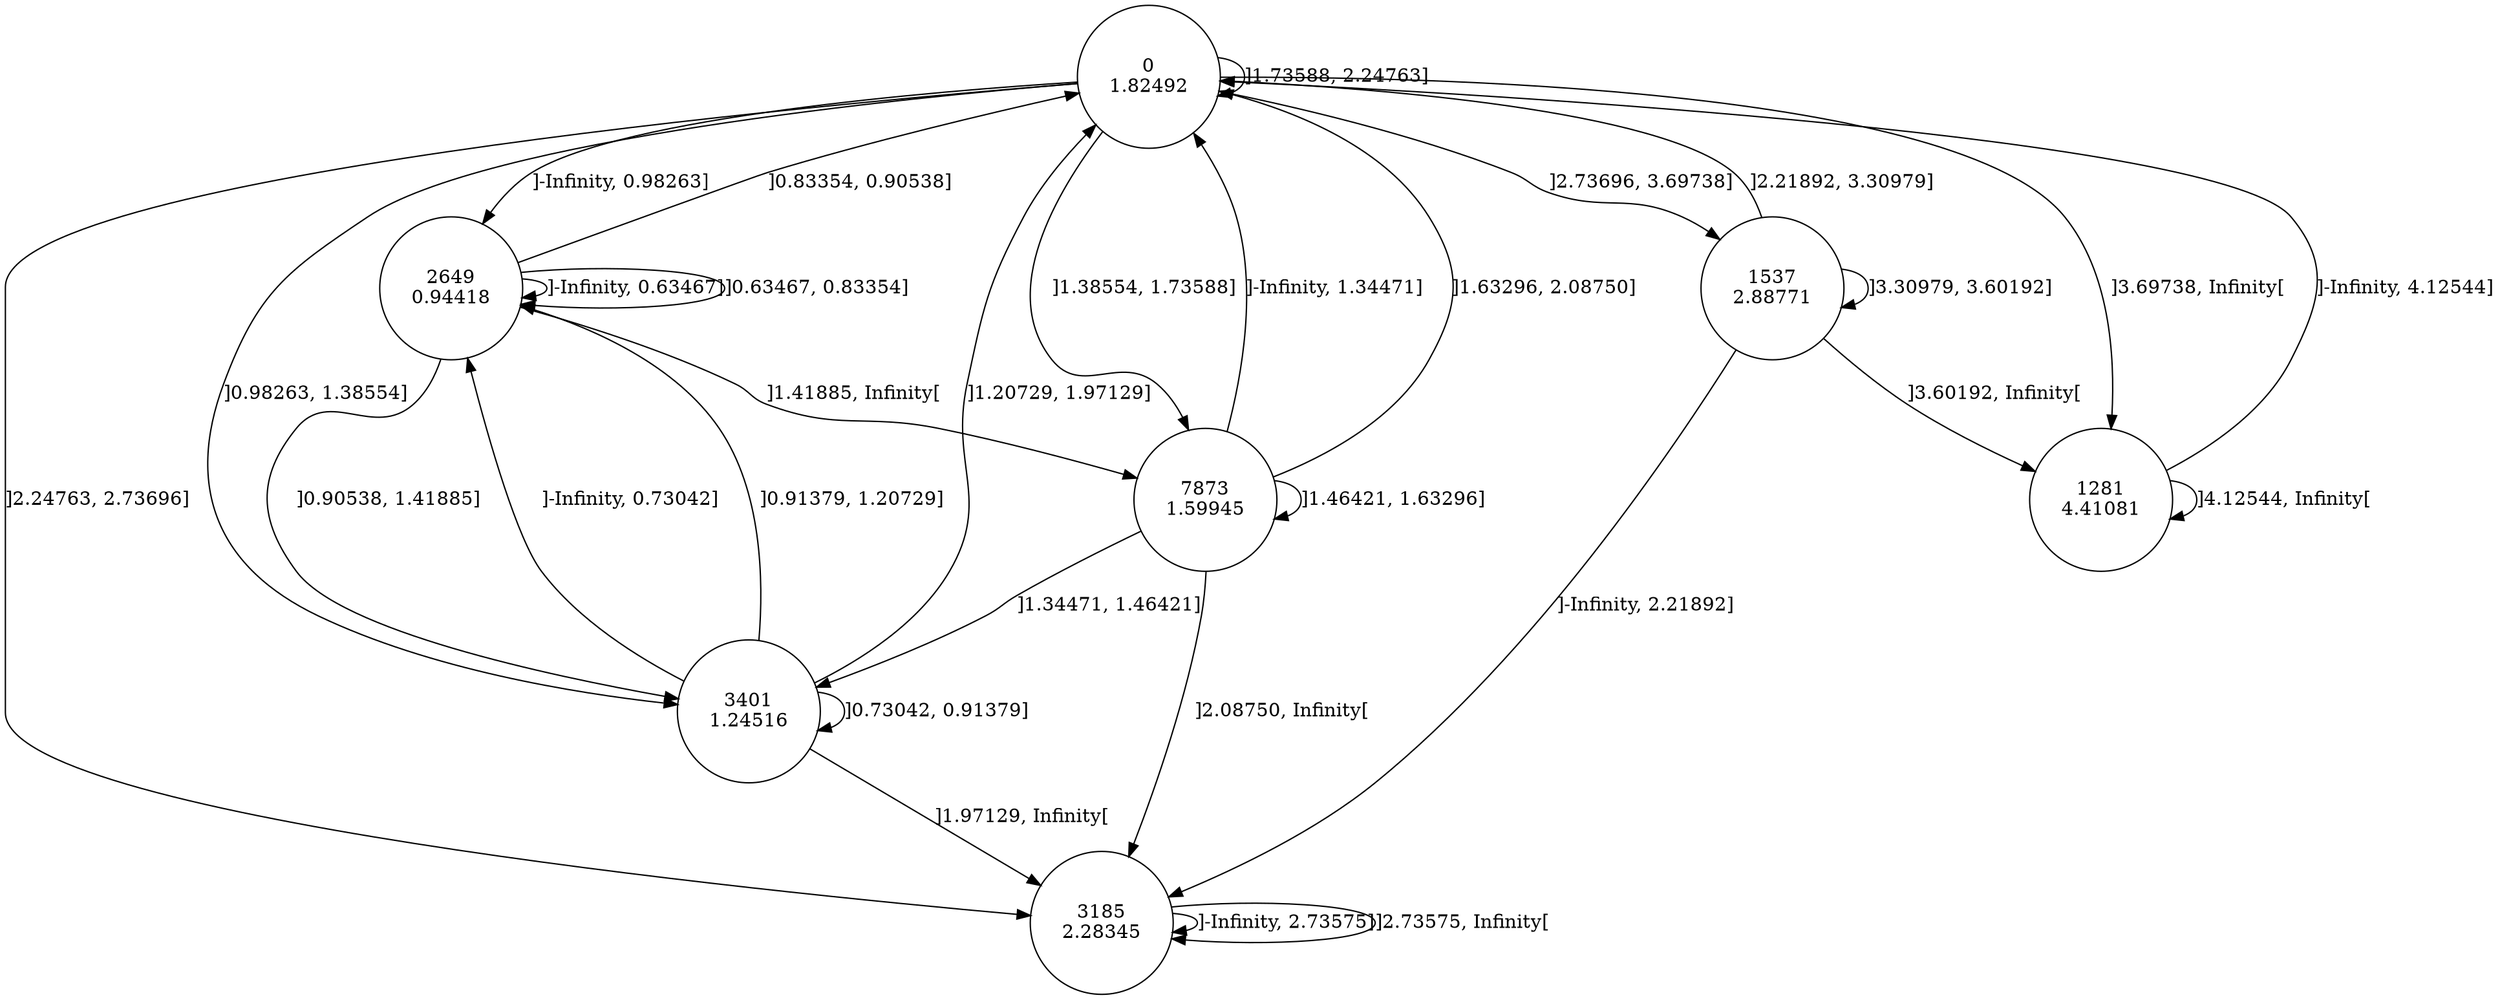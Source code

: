 digraph DFA {
0 [shape=circle, label="0\n1.82492"];
	0 -> 2649 [label="]-Infinity, 0.98263]"];
	0 -> 3401 [label="]0.98263, 1.38554]"];
	0 -> 7873 [label="]1.38554, 1.73588]"];
	0 -> 0 [label="]1.73588, 2.24763]"];
	0 -> 3185 [label="]2.24763, 2.73696]"];
	0 -> 1537 [label="]2.73696, 3.69738]"];
	0 -> 1281 [label="]3.69738, Infinity["];
1281 [shape=circle, label="1281\n4.41081"];
	1281 -> 0 [label="]-Infinity, 4.12544]"];
	1281 -> 1281 [label="]4.12544, Infinity["];
1537 [shape=circle, label="1537\n2.88771"];
	1537 -> 3185 [label="]-Infinity, 2.21892]"];
	1537 -> 0 [label="]2.21892, 3.30979]"];
	1537 -> 1537 [label="]3.30979, 3.60192]"];
	1537 -> 1281 [label="]3.60192, Infinity["];
3185 [shape=circle, label="3185\n2.28345"];
	3185 -> 3185 [label="]-Infinity, 2.73575]"];
	3185 -> 3185 [label="]2.73575, Infinity["];
7873 [shape=circle, label="7873\n1.59945"];
	7873 -> 0 [label="]-Infinity, 1.34471]"];
	7873 -> 3401 [label="]1.34471, 1.46421]"];
	7873 -> 7873 [label="]1.46421, 1.63296]"];
	7873 -> 0 [label="]1.63296, 2.08750]"];
	7873 -> 3185 [label="]2.08750, Infinity["];
3401 [shape=circle, label="3401\n1.24516"];
	3401 -> 2649 [label="]-Infinity, 0.73042]"];
	3401 -> 3401 [label="]0.73042, 0.91379]"];
	3401 -> 2649 [label="]0.91379, 1.20729]"];
	3401 -> 0 [label="]1.20729, 1.97129]"];
	3401 -> 3185 [label="]1.97129, Infinity["];
2649 [shape=circle, label="2649\n0.94418"];
	2649 -> 2649 [label="]-Infinity, 0.63467]"];
	2649 -> 2649 [label="]0.63467, 0.83354]"];
	2649 -> 0 [label="]0.83354, 0.90538]"];
	2649 -> 3401 [label="]0.90538, 1.41885]"];
	2649 -> 7873 [label="]1.41885, Infinity["];
}